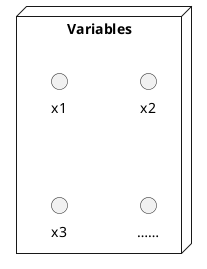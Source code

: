 @startuml

skinparam componentStyle rectangle

node "Variables" {
  () "x1"
  () "x2"
  () "x3"
  () "……"
}

@enduml